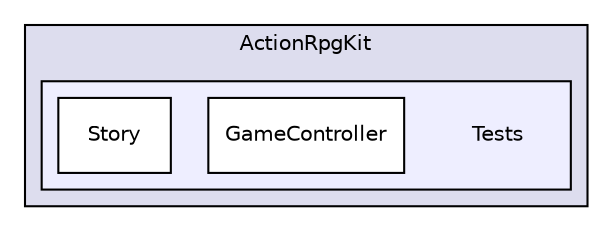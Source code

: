 digraph "Tests" {
  compound=true
  node [ fontsize="10", fontname="Helvetica"];
  edge [ labelfontsize="10", labelfontname="Helvetica"];
  subgraph clusterdir_9ecb837a21b60474ce98456d518a780a {
    graph [ bgcolor="#ddddee", pencolor="black", label="ActionRpgKit" fontname="Helvetica", fontsize="10", URL="dir_9ecb837a21b60474ce98456d518a780a.xhtml"]
  subgraph clusterdir_85c4bcfa5ceba710e89aab0b6a79eab3 {
    graph [ bgcolor="#eeeeff", pencolor="black", label="" URL="dir_85c4bcfa5ceba710e89aab0b6a79eab3.xhtml"];
    dir_85c4bcfa5ceba710e89aab0b6a79eab3 [shape=plaintext label="Tests"];
    dir_eb8aa5641b11310a1f9ff781c1bea516 [shape=box label="GameController" color="black" fillcolor="white" style="filled" URL="dir_eb8aa5641b11310a1f9ff781c1bea516.xhtml"];
    dir_a6b7c5ba7c0e70ffaeb7c35caad60821 [shape=box label="Story" color="black" fillcolor="white" style="filled" URL="dir_a6b7c5ba7c0e70ffaeb7c35caad60821.xhtml"];
  }
  }
}
